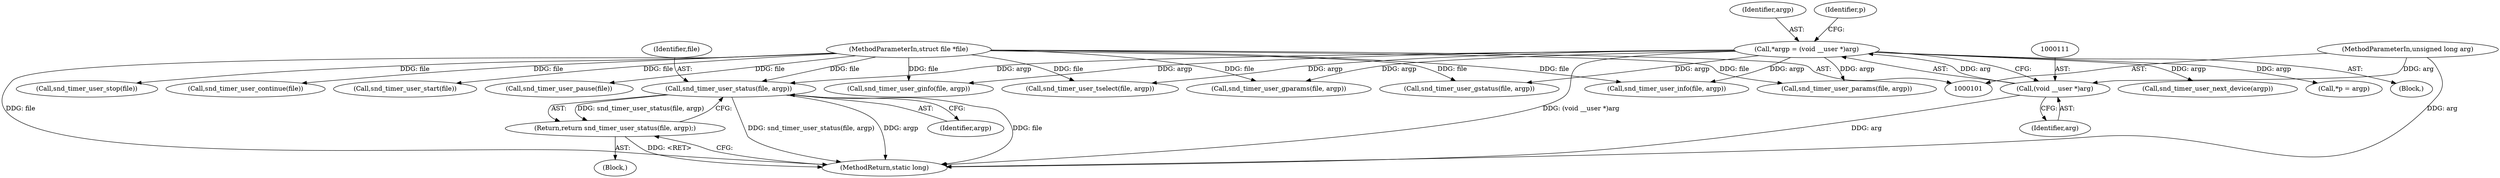digraph "0_linux_af368027a49a751d6ff4ee9e3f9961f35bb4fede@pointer" {
"1000197" [label="(Call,snd_timer_user_status(file, argp))"];
"1000102" [label="(MethodParameterIn,struct file *file)"];
"1000108" [label="(Call,*argp = (void __user *)arg)"];
"1000110" [label="(Call,(void __user *)arg)"];
"1000104" [label="(MethodParameterIn,unsigned long arg)"];
"1000196" [label="(Return,return snd_timer_user_status(file, argp);)"];
"1000197" [label="(Call,snd_timer_user_status(file, argp))"];
"1000104" [label="(MethodParameterIn,unsigned long arg)"];
"1000203" [label="(Call,snd_timer_user_start(file))"];
"1000182" [label="(Call,snd_timer_user_tselect(file, argp))"];
"1000223" [label="(MethodReturn,static long)"];
"1000218" [label="(Call,snd_timer_user_pause(file))"];
"1000198" [label="(Identifier,file)"];
"1000177" [label="(Call,snd_timer_user_gstatus(file, argp))"];
"1000136" [label="(Call,snd_timer_user_next_device(argp))"];
"1000114" [label="(Call,*p = argp)"];
"1000112" [label="(Identifier,arg)"];
"1000167" [label="(Call,snd_timer_user_ginfo(file, argp))"];
"1000110" [label="(Call,(void __user *)arg)"];
"1000187" [label="(Call,snd_timer_user_info(file, argp))"];
"1000109" [label="(Identifier,argp)"];
"1000124" [label="(Block,)"];
"1000199" [label="(Identifier,argp)"];
"1000192" [label="(Call,snd_timer_user_params(file, argp))"];
"1000108" [label="(Call,*argp = (void __user *)arg)"];
"1000115" [label="(Identifier,p)"];
"1000208" [label="(Call,snd_timer_user_stop(file))"];
"1000102" [label="(MethodParameterIn,struct file *file)"];
"1000213" [label="(Call,snd_timer_user_continue(file))"];
"1000172" [label="(Call,snd_timer_user_gparams(file, argp))"];
"1000105" [label="(Block,)"];
"1000196" [label="(Return,return snd_timer_user_status(file, argp);)"];
"1000197" -> "1000196"  [label="AST: "];
"1000197" -> "1000199"  [label="CFG: "];
"1000198" -> "1000197"  [label="AST: "];
"1000199" -> "1000197"  [label="AST: "];
"1000196" -> "1000197"  [label="CFG: "];
"1000197" -> "1000223"  [label="DDG: snd_timer_user_status(file, argp)"];
"1000197" -> "1000223"  [label="DDG: argp"];
"1000197" -> "1000223"  [label="DDG: file"];
"1000197" -> "1000196"  [label="DDG: snd_timer_user_status(file, argp)"];
"1000102" -> "1000197"  [label="DDG: file"];
"1000108" -> "1000197"  [label="DDG: argp"];
"1000102" -> "1000101"  [label="AST: "];
"1000102" -> "1000223"  [label="DDG: file"];
"1000102" -> "1000167"  [label="DDG: file"];
"1000102" -> "1000172"  [label="DDG: file"];
"1000102" -> "1000177"  [label="DDG: file"];
"1000102" -> "1000182"  [label="DDG: file"];
"1000102" -> "1000187"  [label="DDG: file"];
"1000102" -> "1000192"  [label="DDG: file"];
"1000102" -> "1000203"  [label="DDG: file"];
"1000102" -> "1000208"  [label="DDG: file"];
"1000102" -> "1000213"  [label="DDG: file"];
"1000102" -> "1000218"  [label="DDG: file"];
"1000108" -> "1000105"  [label="AST: "];
"1000108" -> "1000110"  [label="CFG: "];
"1000109" -> "1000108"  [label="AST: "];
"1000110" -> "1000108"  [label="AST: "];
"1000115" -> "1000108"  [label="CFG: "];
"1000108" -> "1000223"  [label="DDG: (void __user *)arg"];
"1000110" -> "1000108"  [label="DDG: arg"];
"1000108" -> "1000114"  [label="DDG: argp"];
"1000108" -> "1000136"  [label="DDG: argp"];
"1000108" -> "1000167"  [label="DDG: argp"];
"1000108" -> "1000172"  [label="DDG: argp"];
"1000108" -> "1000177"  [label="DDG: argp"];
"1000108" -> "1000182"  [label="DDG: argp"];
"1000108" -> "1000187"  [label="DDG: argp"];
"1000108" -> "1000192"  [label="DDG: argp"];
"1000110" -> "1000112"  [label="CFG: "];
"1000111" -> "1000110"  [label="AST: "];
"1000112" -> "1000110"  [label="AST: "];
"1000110" -> "1000223"  [label="DDG: arg"];
"1000104" -> "1000110"  [label="DDG: arg"];
"1000104" -> "1000101"  [label="AST: "];
"1000104" -> "1000223"  [label="DDG: arg"];
"1000196" -> "1000124"  [label="AST: "];
"1000223" -> "1000196"  [label="CFG: "];
"1000196" -> "1000223"  [label="DDG: <RET>"];
}
